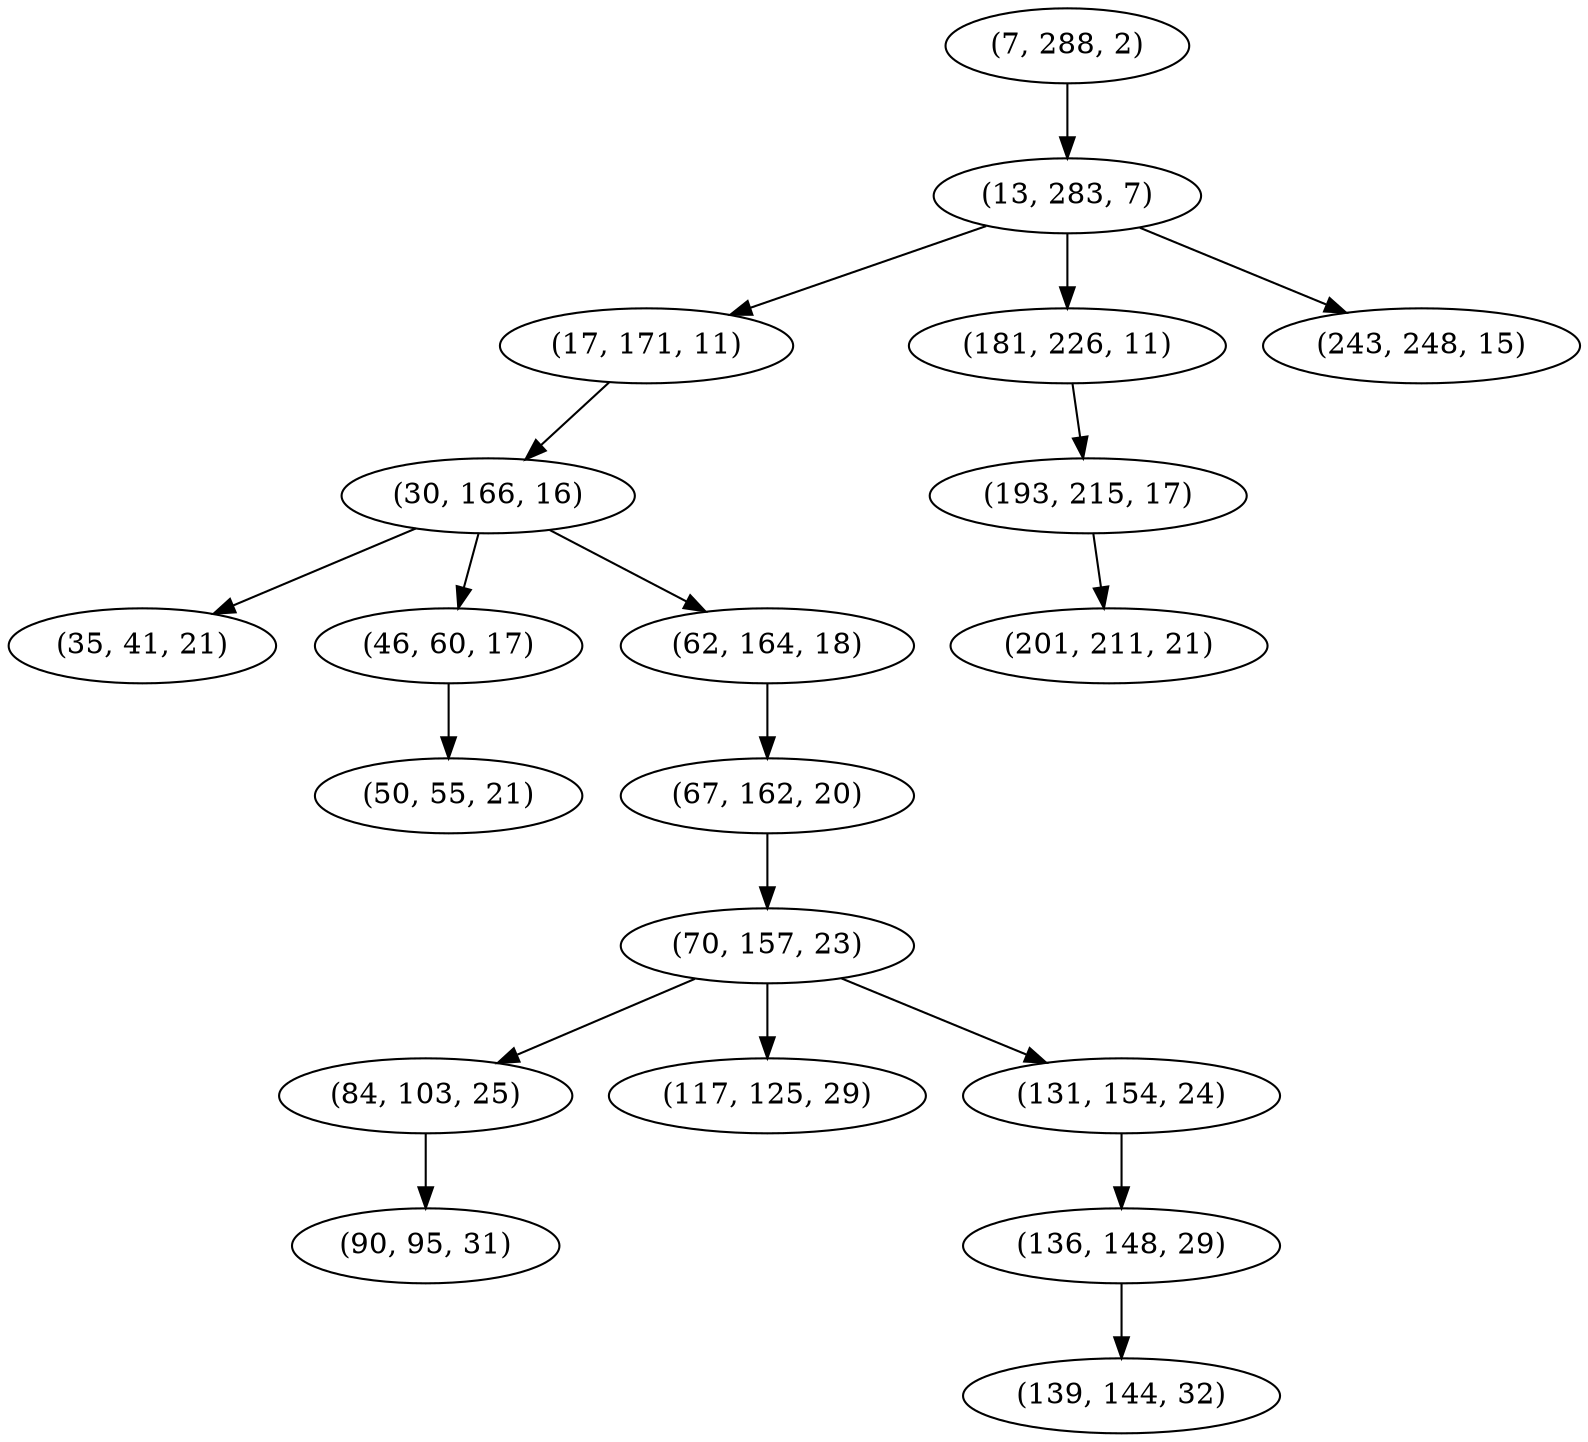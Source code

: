 digraph tree {
    "(7, 288, 2)";
    "(13, 283, 7)";
    "(17, 171, 11)";
    "(30, 166, 16)";
    "(35, 41, 21)";
    "(46, 60, 17)";
    "(50, 55, 21)";
    "(62, 164, 18)";
    "(67, 162, 20)";
    "(70, 157, 23)";
    "(84, 103, 25)";
    "(90, 95, 31)";
    "(117, 125, 29)";
    "(131, 154, 24)";
    "(136, 148, 29)";
    "(139, 144, 32)";
    "(181, 226, 11)";
    "(193, 215, 17)";
    "(201, 211, 21)";
    "(243, 248, 15)";
    "(7, 288, 2)" -> "(13, 283, 7)";
    "(13, 283, 7)" -> "(17, 171, 11)";
    "(13, 283, 7)" -> "(181, 226, 11)";
    "(13, 283, 7)" -> "(243, 248, 15)";
    "(17, 171, 11)" -> "(30, 166, 16)";
    "(30, 166, 16)" -> "(35, 41, 21)";
    "(30, 166, 16)" -> "(46, 60, 17)";
    "(30, 166, 16)" -> "(62, 164, 18)";
    "(46, 60, 17)" -> "(50, 55, 21)";
    "(62, 164, 18)" -> "(67, 162, 20)";
    "(67, 162, 20)" -> "(70, 157, 23)";
    "(70, 157, 23)" -> "(84, 103, 25)";
    "(70, 157, 23)" -> "(117, 125, 29)";
    "(70, 157, 23)" -> "(131, 154, 24)";
    "(84, 103, 25)" -> "(90, 95, 31)";
    "(131, 154, 24)" -> "(136, 148, 29)";
    "(136, 148, 29)" -> "(139, 144, 32)";
    "(181, 226, 11)" -> "(193, 215, 17)";
    "(193, 215, 17)" -> "(201, 211, 21)";
}
